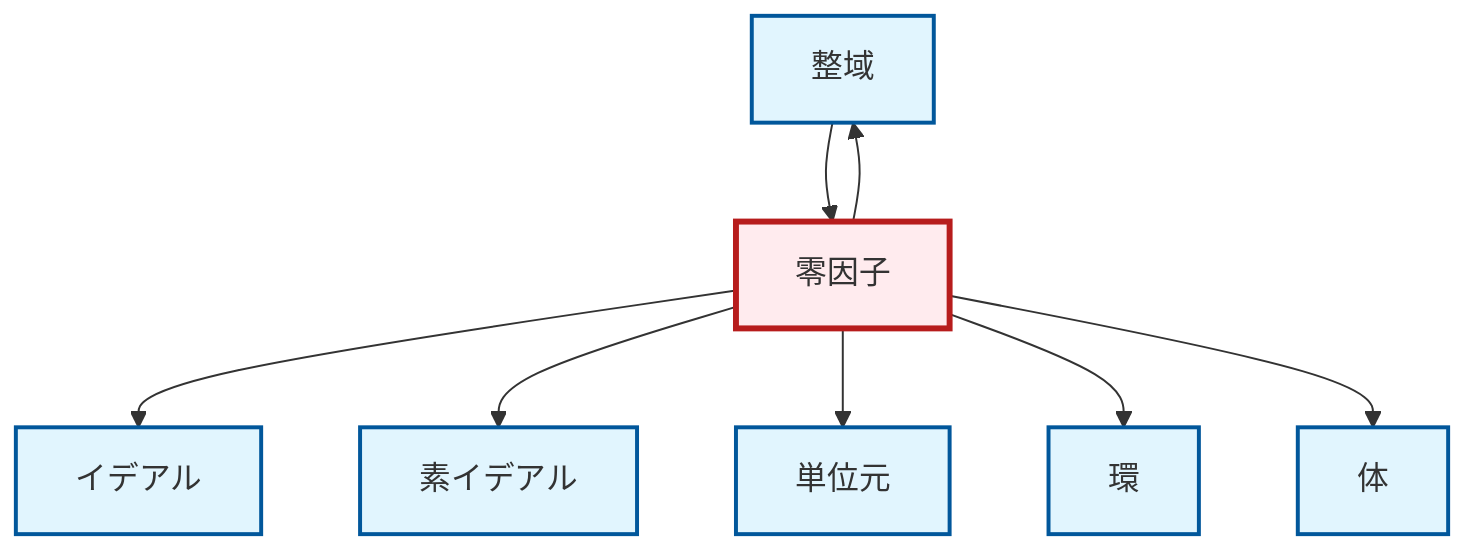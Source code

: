 graph TD
    classDef definition fill:#e1f5fe,stroke:#01579b,stroke-width:2px
    classDef theorem fill:#f3e5f5,stroke:#4a148c,stroke-width:2px
    classDef axiom fill:#fff3e0,stroke:#e65100,stroke-width:2px
    classDef example fill:#e8f5e9,stroke:#1b5e20,stroke-width:2px
    classDef current fill:#ffebee,stroke:#b71c1c,stroke-width:3px
    def-integral-domain["整域"]:::definition
    def-prime-ideal["素イデアル"]:::definition
    def-ring["環"]:::definition
    def-ideal["イデアル"]:::definition
    def-field["体"]:::definition
    def-zero-divisor["零因子"]:::definition
    def-identity-element["単位元"]:::definition
    def-zero-divisor --> def-integral-domain
    def-zero-divisor --> def-ideal
    def-zero-divisor --> def-prime-ideal
    def-integral-domain --> def-zero-divisor
    def-zero-divisor --> def-identity-element
    def-zero-divisor --> def-ring
    def-zero-divisor --> def-field
    class def-zero-divisor current